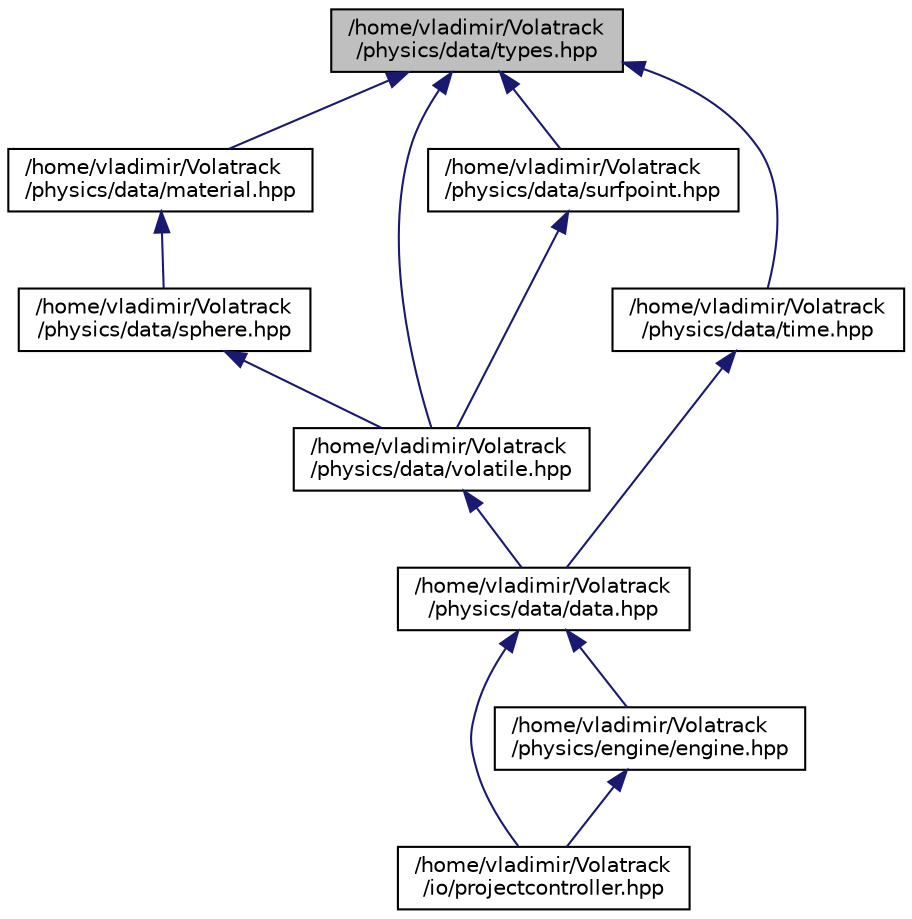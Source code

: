 digraph "/home/vladimir/Volatrack/physics/data/types.hpp"
{
 // LATEX_PDF_SIZE
  edge [fontname="Helvetica",fontsize="10",labelfontname="Helvetica",labelfontsize="10"];
  node [fontname="Helvetica",fontsize="10",shape=record];
  Node1 [label="/home/vladimir/Volatrack\l/physics/data/types.hpp",height=0.2,width=0.4,color="black", fillcolor="grey75", style="filled", fontcolor="black",tooltip=" "];
  Node1 -> Node2 [dir="back",color="midnightblue",fontsize="10",style="solid"];
  Node2 [label="/home/vladimir/Volatrack\l/physics/data/material.hpp",height=0.2,width=0.4,color="black", fillcolor="white", style="filled",URL="$material_8hpp.html",tooltip=" "];
  Node2 -> Node3 [dir="back",color="midnightblue",fontsize="10",style="solid"];
  Node3 [label="/home/vladimir/Volatrack\l/physics/data/sphere.hpp",height=0.2,width=0.4,color="black", fillcolor="white", style="filled",URL="$sphere_8hpp.html",tooltip=" "];
  Node3 -> Node4 [dir="back",color="midnightblue",fontsize="10",style="solid"];
  Node4 [label="/home/vladimir/Volatrack\l/physics/data/volatile.hpp",height=0.2,width=0.4,color="black", fillcolor="white", style="filled",URL="$volatile_8hpp.html",tooltip=" "];
  Node4 -> Node5 [dir="back",color="midnightblue",fontsize="10",style="solid"];
  Node5 [label="/home/vladimir/Volatrack\l/physics/data/data.hpp",height=0.2,width=0.4,color="black", fillcolor="white", style="filled",URL="$data_8hpp.html",tooltip=" "];
  Node5 -> Node6 [dir="back",color="midnightblue",fontsize="10",style="solid"];
  Node6 [label="/home/vladimir/Volatrack\l/io/projectcontroller.hpp",height=0.2,width=0.4,color="black", fillcolor="white", style="filled",URL="$projectcontroller_8hpp.html",tooltip=" "];
  Node5 -> Node7 [dir="back",color="midnightblue",fontsize="10",style="solid"];
  Node7 [label="/home/vladimir/Volatrack\l/physics/engine/engine.hpp",height=0.2,width=0.4,color="black", fillcolor="white", style="filled",URL="$engine_8hpp.html",tooltip=" "];
  Node7 -> Node6 [dir="back",color="midnightblue",fontsize="10",style="solid"];
  Node1 -> Node4 [dir="back",color="midnightblue",fontsize="10",style="solid"];
  Node1 -> Node8 [dir="back",color="midnightblue",fontsize="10",style="solid"];
  Node8 [label="/home/vladimir/Volatrack\l/physics/data/surfpoint.hpp",height=0.2,width=0.4,color="black", fillcolor="white", style="filled",URL="$surfpoint_8hpp.html",tooltip=" "];
  Node8 -> Node4 [dir="back",color="midnightblue",fontsize="10",style="solid"];
  Node1 -> Node9 [dir="back",color="midnightblue",fontsize="10",style="solid"];
  Node9 [label="/home/vladimir/Volatrack\l/physics/data/time.hpp",height=0.2,width=0.4,color="black", fillcolor="white", style="filled",URL="$time_8hpp.html",tooltip=" "];
  Node9 -> Node5 [dir="back",color="midnightblue",fontsize="10",style="solid"];
}

